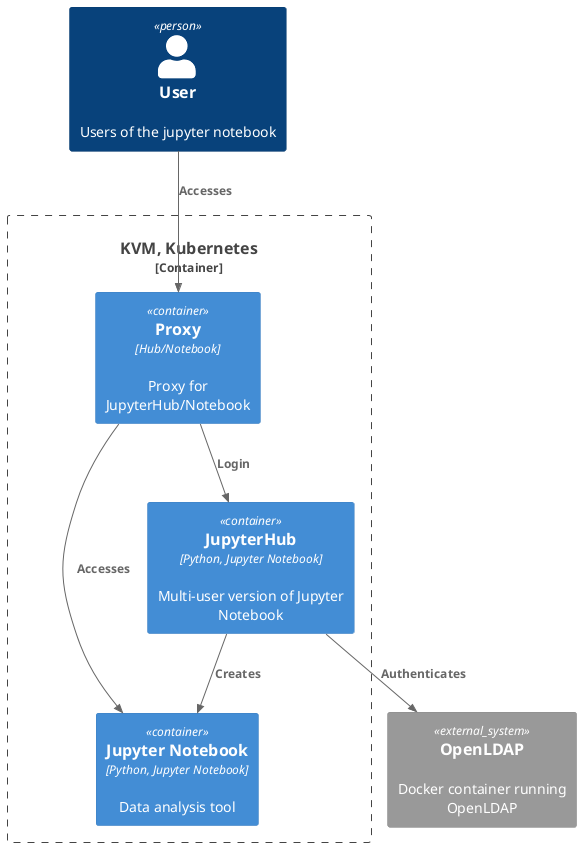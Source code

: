 @startuml C4_Elements
!include <C4/C4_Container>

Person(user, User, "Users of the jupyter notebook")
System_Ext(azure_ad, "OpenLDAP", "Docker container running OpenLDAP")

Container_Boundary(c2, "KVM, Kubernetes") {
    Container(proxy, "Proxy", "Hub/Notebook", "Proxy for JupyterHub/Notebook")   
    Container(jupyterhub, "JupyterHub", "Python, Jupyter Notebook", "Multi-user version of Jupyter Notebook")
    Container(jupyternotebook, "Jupyter Notebook", "Python, Jupyter Notebook", "Data analysis tool")
    Rel_Down(proxy, jupyterhub, "Login", "")
    Rel_Down(proxy, jupyternotebook, "Accesses", "")
    Rel(jupyterhub, jupyternotebook, "Creates", "")

}
Rel(user, proxy, "Accesses", "")
Rel(jupyterhub, azure_ad, "Authenticates", "")
@enduml